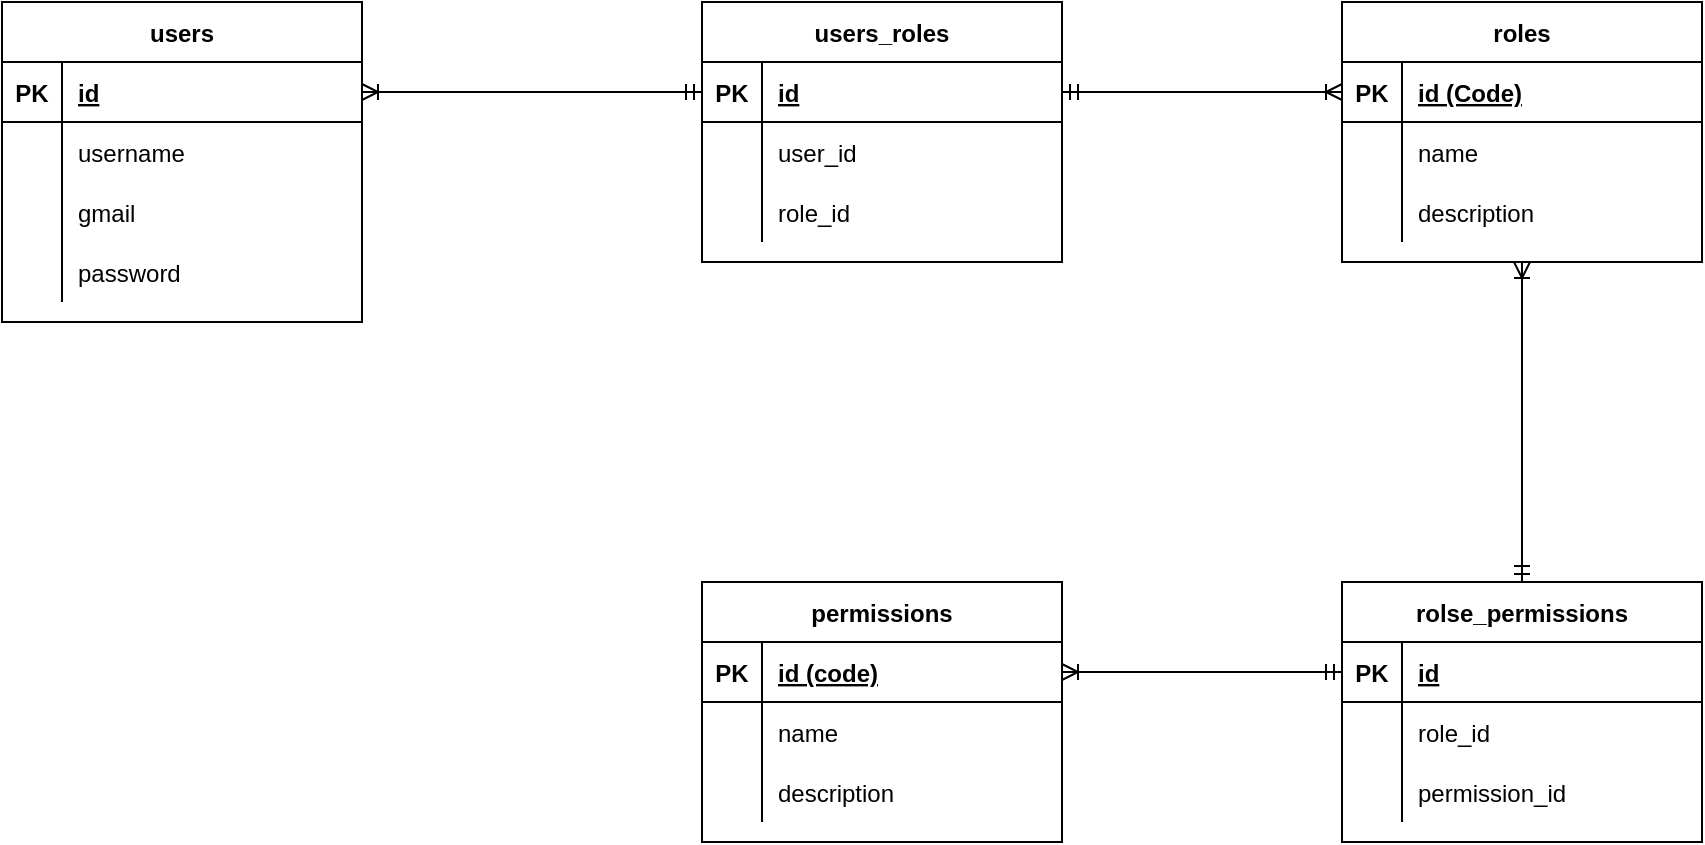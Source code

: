 <mxfile version="18.0.2" type="device"><diagram id="2CkAuOMoItVwy5FkPBtM" name="Page-1"><mxGraphModel dx="1038" dy="588" grid="1" gridSize="10" guides="1" tooltips="1" connect="1" arrows="1" fold="1" page="1" pageScale="1" pageWidth="827" pageHeight="1169" math="0" shadow="0"><root><mxCell id="0"/><mxCell id="1" parent="0"/><mxCell id="pPuAYvcULjGxB9Gg6o22-1" value="users" style="shape=table;startSize=30;container=1;collapsible=1;childLayout=tableLayout;fixedRows=1;rowLines=0;fontStyle=1;align=center;resizeLast=1;" vertex="1" parent="1"><mxGeometry x="90" y="110" width="180" height="160" as="geometry"/></mxCell><mxCell id="pPuAYvcULjGxB9Gg6o22-2" value="" style="shape=tableRow;horizontal=0;startSize=0;swimlaneHead=0;swimlaneBody=0;fillColor=none;collapsible=0;dropTarget=0;points=[[0,0.5],[1,0.5]];portConstraint=eastwest;top=0;left=0;right=0;bottom=1;" vertex="1" parent="pPuAYvcULjGxB9Gg6o22-1"><mxGeometry y="30" width="180" height="30" as="geometry"/></mxCell><mxCell id="pPuAYvcULjGxB9Gg6o22-3" value="PK" style="shape=partialRectangle;connectable=0;fillColor=none;top=0;left=0;bottom=0;right=0;fontStyle=1;overflow=hidden;" vertex="1" parent="pPuAYvcULjGxB9Gg6o22-2"><mxGeometry width="30" height="30" as="geometry"><mxRectangle width="30" height="30" as="alternateBounds"/></mxGeometry></mxCell><mxCell id="pPuAYvcULjGxB9Gg6o22-4" value="id" style="shape=partialRectangle;connectable=0;fillColor=none;top=0;left=0;bottom=0;right=0;align=left;spacingLeft=6;fontStyle=5;overflow=hidden;" vertex="1" parent="pPuAYvcULjGxB9Gg6o22-2"><mxGeometry x="30" width="150" height="30" as="geometry"><mxRectangle width="150" height="30" as="alternateBounds"/></mxGeometry></mxCell><mxCell id="pPuAYvcULjGxB9Gg6o22-5" value="" style="shape=tableRow;horizontal=0;startSize=0;swimlaneHead=0;swimlaneBody=0;fillColor=none;collapsible=0;dropTarget=0;points=[[0,0.5],[1,0.5]];portConstraint=eastwest;top=0;left=0;right=0;bottom=0;" vertex="1" parent="pPuAYvcULjGxB9Gg6o22-1"><mxGeometry y="60" width="180" height="30" as="geometry"/></mxCell><mxCell id="pPuAYvcULjGxB9Gg6o22-6" value="" style="shape=partialRectangle;connectable=0;fillColor=none;top=0;left=0;bottom=0;right=0;editable=1;overflow=hidden;" vertex="1" parent="pPuAYvcULjGxB9Gg6o22-5"><mxGeometry width="30" height="30" as="geometry"><mxRectangle width="30" height="30" as="alternateBounds"/></mxGeometry></mxCell><mxCell id="pPuAYvcULjGxB9Gg6o22-7" value="username" style="shape=partialRectangle;connectable=0;fillColor=none;top=0;left=0;bottom=0;right=0;align=left;spacingLeft=6;overflow=hidden;" vertex="1" parent="pPuAYvcULjGxB9Gg6o22-5"><mxGeometry x="30" width="150" height="30" as="geometry"><mxRectangle width="150" height="30" as="alternateBounds"/></mxGeometry></mxCell><mxCell id="pPuAYvcULjGxB9Gg6o22-8" value="" style="shape=tableRow;horizontal=0;startSize=0;swimlaneHead=0;swimlaneBody=0;fillColor=none;collapsible=0;dropTarget=0;points=[[0,0.5],[1,0.5]];portConstraint=eastwest;top=0;left=0;right=0;bottom=0;" vertex="1" parent="pPuAYvcULjGxB9Gg6o22-1"><mxGeometry y="90" width="180" height="30" as="geometry"/></mxCell><mxCell id="pPuAYvcULjGxB9Gg6o22-9" value="" style="shape=partialRectangle;connectable=0;fillColor=none;top=0;left=0;bottom=0;right=0;editable=1;overflow=hidden;" vertex="1" parent="pPuAYvcULjGxB9Gg6o22-8"><mxGeometry width="30" height="30" as="geometry"><mxRectangle width="30" height="30" as="alternateBounds"/></mxGeometry></mxCell><mxCell id="pPuAYvcULjGxB9Gg6o22-10" value="gmail" style="shape=partialRectangle;connectable=0;fillColor=none;top=0;left=0;bottom=0;right=0;align=left;spacingLeft=6;overflow=hidden;" vertex="1" parent="pPuAYvcULjGxB9Gg6o22-8"><mxGeometry x="30" width="150" height="30" as="geometry"><mxRectangle width="150" height="30" as="alternateBounds"/></mxGeometry></mxCell><mxCell id="pPuAYvcULjGxB9Gg6o22-11" value="" style="shape=tableRow;horizontal=0;startSize=0;swimlaneHead=0;swimlaneBody=0;fillColor=none;collapsible=0;dropTarget=0;points=[[0,0.5],[1,0.5]];portConstraint=eastwest;top=0;left=0;right=0;bottom=0;" vertex="1" parent="pPuAYvcULjGxB9Gg6o22-1"><mxGeometry y="120" width="180" height="30" as="geometry"/></mxCell><mxCell id="pPuAYvcULjGxB9Gg6o22-12" value="" style="shape=partialRectangle;connectable=0;fillColor=none;top=0;left=0;bottom=0;right=0;editable=1;overflow=hidden;" vertex="1" parent="pPuAYvcULjGxB9Gg6o22-11"><mxGeometry width="30" height="30" as="geometry"><mxRectangle width="30" height="30" as="alternateBounds"/></mxGeometry></mxCell><mxCell id="pPuAYvcULjGxB9Gg6o22-13" value="password" style="shape=partialRectangle;connectable=0;fillColor=none;top=0;left=0;bottom=0;right=0;align=left;spacingLeft=6;overflow=hidden;" vertex="1" parent="pPuAYvcULjGxB9Gg6o22-11"><mxGeometry x="30" width="150" height="30" as="geometry"><mxRectangle width="150" height="30" as="alternateBounds"/></mxGeometry></mxCell><mxCell id="pPuAYvcULjGxB9Gg6o22-14" value="users_roles" style="shape=table;startSize=30;container=1;collapsible=1;childLayout=tableLayout;fixedRows=1;rowLines=0;fontStyle=1;align=center;resizeLast=1;" vertex="1" parent="1"><mxGeometry x="440" y="110" width="180" height="130" as="geometry"/></mxCell><mxCell id="pPuAYvcULjGxB9Gg6o22-15" value="" style="shape=tableRow;horizontal=0;startSize=0;swimlaneHead=0;swimlaneBody=0;fillColor=none;collapsible=0;dropTarget=0;points=[[0,0.5],[1,0.5]];portConstraint=eastwest;top=0;left=0;right=0;bottom=1;" vertex="1" parent="pPuAYvcULjGxB9Gg6o22-14"><mxGeometry y="30" width="180" height="30" as="geometry"/></mxCell><mxCell id="pPuAYvcULjGxB9Gg6o22-16" value="PK" style="shape=partialRectangle;connectable=0;fillColor=none;top=0;left=0;bottom=0;right=0;fontStyle=1;overflow=hidden;" vertex="1" parent="pPuAYvcULjGxB9Gg6o22-15"><mxGeometry width="30" height="30" as="geometry"><mxRectangle width="30" height="30" as="alternateBounds"/></mxGeometry></mxCell><mxCell id="pPuAYvcULjGxB9Gg6o22-17" value="id" style="shape=partialRectangle;connectable=0;fillColor=none;top=0;left=0;bottom=0;right=0;align=left;spacingLeft=6;fontStyle=5;overflow=hidden;" vertex="1" parent="pPuAYvcULjGxB9Gg6o22-15"><mxGeometry x="30" width="150" height="30" as="geometry"><mxRectangle width="150" height="30" as="alternateBounds"/></mxGeometry></mxCell><mxCell id="pPuAYvcULjGxB9Gg6o22-18" value="" style="shape=tableRow;horizontal=0;startSize=0;swimlaneHead=0;swimlaneBody=0;fillColor=none;collapsible=0;dropTarget=0;points=[[0,0.5],[1,0.5]];portConstraint=eastwest;top=0;left=0;right=0;bottom=0;" vertex="1" parent="pPuAYvcULjGxB9Gg6o22-14"><mxGeometry y="60" width="180" height="30" as="geometry"/></mxCell><mxCell id="pPuAYvcULjGxB9Gg6o22-19" value="" style="shape=partialRectangle;connectable=0;fillColor=none;top=0;left=0;bottom=0;right=0;editable=1;overflow=hidden;" vertex="1" parent="pPuAYvcULjGxB9Gg6o22-18"><mxGeometry width="30" height="30" as="geometry"><mxRectangle width="30" height="30" as="alternateBounds"/></mxGeometry></mxCell><mxCell id="pPuAYvcULjGxB9Gg6o22-20" value="user_id" style="shape=partialRectangle;connectable=0;fillColor=none;top=0;left=0;bottom=0;right=0;align=left;spacingLeft=6;overflow=hidden;" vertex="1" parent="pPuAYvcULjGxB9Gg6o22-18"><mxGeometry x="30" width="150" height="30" as="geometry"><mxRectangle width="150" height="30" as="alternateBounds"/></mxGeometry></mxCell><mxCell id="pPuAYvcULjGxB9Gg6o22-21" value="" style="shape=tableRow;horizontal=0;startSize=0;swimlaneHead=0;swimlaneBody=0;fillColor=none;collapsible=0;dropTarget=0;points=[[0,0.5],[1,0.5]];portConstraint=eastwest;top=0;left=0;right=0;bottom=0;" vertex="1" parent="pPuAYvcULjGxB9Gg6o22-14"><mxGeometry y="90" width="180" height="30" as="geometry"/></mxCell><mxCell id="pPuAYvcULjGxB9Gg6o22-22" value="" style="shape=partialRectangle;connectable=0;fillColor=none;top=0;left=0;bottom=0;right=0;editable=1;overflow=hidden;" vertex="1" parent="pPuAYvcULjGxB9Gg6o22-21"><mxGeometry width="30" height="30" as="geometry"><mxRectangle width="30" height="30" as="alternateBounds"/></mxGeometry></mxCell><mxCell id="pPuAYvcULjGxB9Gg6o22-23" value="role_id" style="shape=partialRectangle;connectable=0;fillColor=none;top=0;left=0;bottom=0;right=0;align=left;spacingLeft=6;overflow=hidden;" vertex="1" parent="pPuAYvcULjGxB9Gg6o22-21"><mxGeometry x="30" width="150" height="30" as="geometry"><mxRectangle width="150" height="30" as="alternateBounds"/></mxGeometry></mxCell><mxCell id="pPuAYvcULjGxB9Gg6o22-40" value="roles" style="shape=table;startSize=30;container=1;collapsible=1;childLayout=tableLayout;fixedRows=1;rowLines=0;fontStyle=1;align=center;resizeLast=1;" vertex="1" parent="1"><mxGeometry x="760" y="110" width="180" height="130" as="geometry"/></mxCell><mxCell id="pPuAYvcULjGxB9Gg6o22-41" value="" style="shape=tableRow;horizontal=0;startSize=0;swimlaneHead=0;swimlaneBody=0;fillColor=none;collapsible=0;dropTarget=0;points=[[0,0.5],[1,0.5]];portConstraint=eastwest;top=0;left=0;right=0;bottom=1;" vertex="1" parent="pPuAYvcULjGxB9Gg6o22-40"><mxGeometry y="30" width="180" height="30" as="geometry"/></mxCell><mxCell id="pPuAYvcULjGxB9Gg6o22-42" value="PK" style="shape=partialRectangle;connectable=0;fillColor=none;top=0;left=0;bottom=0;right=0;fontStyle=1;overflow=hidden;" vertex="1" parent="pPuAYvcULjGxB9Gg6o22-41"><mxGeometry width="30" height="30" as="geometry"><mxRectangle width="30" height="30" as="alternateBounds"/></mxGeometry></mxCell><mxCell id="pPuAYvcULjGxB9Gg6o22-43" value="id (Code)" style="shape=partialRectangle;connectable=0;fillColor=none;top=0;left=0;bottom=0;right=0;align=left;spacingLeft=6;fontStyle=5;overflow=hidden;" vertex="1" parent="pPuAYvcULjGxB9Gg6o22-41"><mxGeometry x="30" width="150" height="30" as="geometry"><mxRectangle width="150" height="30" as="alternateBounds"/></mxGeometry></mxCell><mxCell id="pPuAYvcULjGxB9Gg6o22-44" value="" style="shape=tableRow;horizontal=0;startSize=0;swimlaneHead=0;swimlaneBody=0;fillColor=none;collapsible=0;dropTarget=0;points=[[0,0.5],[1,0.5]];portConstraint=eastwest;top=0;left=0;right=0;bottom=0;" vertex="1" parent="pPuAYvcULjGxB9Gg6o22-40"><mxGeometry y="60" width="180" height="30" as="geometry"/></mxCell><mxCell id="pPuAYvcULjGxB9Gg6o22-45" value="" style="shape=partialRectangle;connectable=0;fillColor=none;top=0;left=0;bottom=0;right=0;editable=1;overflow=hidden;" vertex="1" parent="pPuAYvcULjGxB9Gg6o22-44"><mxGeometry width="30" height="30" as="geometry"><mxRectangle width="30" height="30" as="alternateBounds"/></mxGeometry></mxCell><mxCell id="pPuAYvcULjGxB9Gg6o22-46" value="name" style="shape=partialRectangle;connectable=0;fillColor=none;top=0;left=0;bottom=0;right=0;align=left;spacingLeft=6;overflow=hidden;" vertex="1" parent="pPuAYvcULjGxB9Gg6o22-44"><mxGeometry x="30" width="150" height="30" as="geometry"><mxRectangle width="150" height="30" as="alternateBounds"/></mxGeometry></mxCell><mxCell id="pPuAYvcULjGxB9Gg6o22-47" value="" style="shape=tableRow;horizontal=0;startSize=0;swimlaneHead=0;swimlaneBody=0;fillColor=none;collapsible=0;dropTarget=0;points=[[0,0.5],[1,0.5]];portConstraint=eastwest;top=0;left=0;right=0;bottom=0;" vertex="1" parent="pPuAYvcULjGxB9Gg6o22-40"><mxGeometry y="90" width="180" height="30" as="geometry"/></mxCell><mxCell id="pPuAYvcULjGxB9Gg6o22-48" value="" style="shape=partialRectangle;connectable=0;fillColor=none;top=0;left=0;bottom=0;right=0;editable=1;overflow=hidden;" vertex="1" parent="pPuAYvcULjGxB9Gg6o22-47"><mxGeometry width="30" height="30" as="geometry"><mxRectangle width="30" height="30" as="alternateBounds"/></mxGeometry></mxCell><mxCell id="pPuAYvcULjGxB9Gg6o22-49" value="description" style="shape=partialRectangle;connectable=0;fillColor=none;top=0;left=0;bottom=0;right=0;align=left;spacingLeft=6;overflow=hidden;" vertex="1" parent="pPuAYvcULjGxB9Gg6o22-47"><mxGeometry x="30" width="150" height="30" as="geometry"><mxRectangle width="150" height="30" as="alternateBounds"/></mxGeometry></mxCell><mxCell id="pPuAYvcULjGxB9Gg6o22-53" value="rolse_permissions" style="shape=table;startSize=30;container=1;collapsible=1;childLayout=tableLayout;fixedRows=1;rowLines=0;fontStyle=1;align=center;resizeLast=1;" vertex="1" parent="1"><mxGeometry x="760" y="400" width="180" height="130" as="geometry"/></mxCell><mxCell id="pPuAYvcULjGxB9Gg6o22-54" value="" style="shape=tableRow;horizontal=0;startSize=0;swimlaneHead=0;swimlaneBody=0;fillColor=none;collapsible=0;dropTarget=0;points=[[0,0.5],[1,0.5]];portConstraint=eastwest;top=0;left=0;right=0;bottom=1;" vertex="1" parent="pPuAYvcULjGxB9Gg6o22-53"><mxGeometry y="30" width="180" height="30" as="geometry"/></mxCell><mxCell id="pPuAYvcULjGxB9Gg6o22-55" value="PK" style="shape=partialRectangle;connectable=0;fillColor=none;top=0;left=0;bottom=0;right=0;fontStyle=1;overflow=hidden;" vertex="1" parent="pPuAYvcULjGxB9Gg6o22-54"><mxGeometry width="30" height="30" as="geometry"><mxRectangle width="30" height="30" as="alternateBounds"/></mxGeometry></mxCell><mxCell id="pPuAYvcULjGxB9Gg6o22-56" value="id" style="shape=partialRectangle;connectable=0;fillColor=none;top=0;left=0;bottom=0;right=0;align=left;spacingLeft=6;fontStyle=5;overflow=hidden;" vertex="1" parent="pPuAYvcULjGxB9Gg6o22-54"><mxGeometry x="30" width="150" height="30" as="geometry"><mxRectangle width="150" height="30" as="alternateBounds"/></mxGeometry></mxCell><mxCell id="pPuAYvcULjGxB9Gg6o22-57" value="" style="shape=tableRow;horizontal=0;startSize=0;swimlaneHead=0;swimlaneBody=0;fillColor=none;collapsible=0;dropTarget=0;points=[[0,0.5],[1,0.5]];portConstraint=eastwest;top=0;left=0;right=0;bottom=0;" vertex="1" parent="pPuAYvcULjGxB9Gg6o22-53"><mxGeometry y="60" width="180" height="30" as="geometry"/></mxCell><mxCell id="pPuAYvcULjGxB9Gg6o22-58" value="" style="shape=partialRectangle;connectable=0;fillColor=none;top=0;left=0;bottom=0;right=0;editable=1;overflow=hidden;" vertex="1" parent="pPuAYvcULjGxB9Gg6o22-57"><mxGeometry width="30" height="30" as="geometry"><mxRectangle width="30" height="30" as="alternateBounds"/></mxGeometry></mxCell><mxCell id="pPuAYvcULjGxB9Gg6o22-59" value="role_id" style="shape=partialRectangle;connectable=0;fillColor=none;top=0;left=0;bottom=0;right=0;align=left;spacingLeft=6;overflow=hidden;" vertex="1" parent="pPuAYvcULjGxB9Gg6o22-57"><mxGeometry x="30" width="150" height="30" as="geometry"><mxRectangle width="150" height="30" as="alternateBounds"/></mxGeometry></mxCell><mxCell id="pPuAYvcULjGxB9Gg6o22-60" value="" style="shape=tableRow;horizontal=0;startSize=0;swimlaneHead=0;swimlaneBody=0;fillColor=none;collapsible=0;dropTarget=0;points=[[0,0.5],[1,0.5]];portConstraint=eastwest;top=0;left=0;right=0;bottom=0;" vertex="1" parent="pPuAYvcULjGxB9Gg6o22-53"><mxGeometry y="90" width="180" height="30" as="geometry"/></mxCell><mxCell id="pPuAYvcULjGxB9Gg6o22-61" value="" style="shape=partialRectangle;connectable=0;fillColor=none;top=0;left=0;bottom=0;right=0;editable=1;overflow=hidden;" vertex="1" parent="pPuAYvcULjGxB9Gg6o22-60"><mxGeometry width="30" height="30" as="geometry"><mxRectangle width="30" height="30" as="alternateBounds"/></mxGeometry></mxCell><mxCell id="pPuAYvcULjGxB9Gg6o22-62" value="permission_id" style="shape=partialRectangle;connectable=0;fillColor=none;top=0;left=0;bottom=0;right=0;align=left;spacingLeft=6;overflow=hidden;" vertex="1" parent="pPuAYvcULjGxB9Gg6o22-60"><mxGeometry x="30" width="150" height="30" as="geometry"><mxRectangle width="150" height="30" as="alternateBounds"/></mxGeometry></mxCell><mxCell id="pPuAYvcULjGxB9Gg6o22-66" value="permissions" style="shape=table;startSize=30;container=1;collapsible=1;childLayout=tableLayout;fixedRows=1;rowLines=0;fontStyle=1;align=center;resizeLast=1;" vertex="1" parent="1"><mxGeometry x="440" y="400" width="180" height="130" as="geometry"/></mxCell><mxCell id="pPuAYvcULjGxB9Gg6o22-67" value="" style="shape=tableRow;horizontal=0;startSize=0;swimlaneHead=0;swimlaneBody=0;fillColor=none;collapsible=0;dropTarget=0;points=[[0,0.5],[1,0.5]];portConstraint=eastwest;top=0;left=0;right=0;bottom=1;" vertex="1" parent="pPuAYvcULjGxB9Gg6o22-66"><mxGeometry y="30" width="180" height="30" as="geometry"/></mxCell><mxCell id="pPuAYvcULjGxB9Gg6o22-68" value="PK" style="shape=partialRectangle;connectable=0;fillColor=none;top=0;left=0;bottom=0;right=0;fontStyle=1;overflow=hidden;" vertex="1" parent="pPuAYvcULjGxB9Gg6o22-67"><mxGeometry width="30" height="30" as="geometry"><mxRectangle width="30" height="30" as="alternateBounds"/></mxGeometry></mxCell><mxCell id="pPuAYvcULjGxB9Gg6o22-69" value="id (code)" style="shape=partialRectangle;connectable=0;fillColor=none;top=0;left=0;bottom=0;right=0;align=left;spacingLeft=6;fontStyle=5;overflow=hidden;" vertex="1" parent="pPuAYvcULjGxB9Gg6o22-67"><mxGeometry x="30" width="150" height="30" as="geometry"><mxRectangle width="150" height="30" as="alternateBounds"/></mxGeometry></mxCell><mxCell id="pPuAYvcULjGxB9Gg6o22-70" value="" style="shape=tableRow;horizontal=0;startSize=0;swimlaneHead=0;swimlaneBody=0;fillColor=none;collapsible=0;dropTarget=0;points=[[0,0.5],[1,0.5]];portConstraint=eastwest;top=0;left=0;right=0;bottom=0;" vertex="1" parent="pPuAYvcULjGxB9Gg6o22-66"><mxGeometry y="60" width="180" height="30" as="geometry"/></mxCell><mxCell id="pPuAYvcULjGxB9Gg6o22-71" value="" style="shape=partialRectangle;connectable=0;fillColor=none;top=0;left=0;bottom=0;right=0;editable=1;overflow=hidden;" vertex="1" parent="pPuAYvcULjGxB9Gg6o22-70"><mxGeometry width="30" height="30" as="geometry"><mxRectangle width="30" height="30" as="alternateBounds"/></mxGeometry></mxCell><mxCell id="pPuAYvcULjGxB9Gg6o22-72" value="name" style="shape=partialRectangle;connectable=0;fillColor=none;top=0;left=0;bottom=0;right=0;align=left;spacingLeft=6;overflow=hidden;" vertex="1" parent="pPuAYvcULjGxB9Gg6o22-70"><mxGeometry x="30" width="150" height="30" as="geometry"><mxRectangle width="150" height="30" as="alternateBounds"/></mxGeometry></mxCell><mxCell id="pPuAYvcULjGxB9Gg6o22-73" value="" style="shape=tableRow;horizontal=0;startSize=0;swimlaneHead=0;swimlaneBody=0;fillColor=none;collapsible=0;dropTarget=0;points=[[0,0.5],[1,0.5]];portConstraint=eastwest;top=0;left=0;right=0;bottom=0;" vertex="1" parent="pPuAYvcULjGxB9Gg6o22-66"><mxGeometry y="90" width="180" height="30" as="geometry"/></mxCell><mxCell id="pPuAYvcULjGxB9Gg6o22-74" value="" style="shape=partialRectangle;connectable=0;fillColor=none;top=0;left=0;bottom=0;right=0;editable=1;overflow=hidden;" vertex="1" parent="pPuAYvcULjGxB9Gg6o22-73"><mxGeometry width="30" height="30" as="geometry"><mxRectangle width="30" height="30" as="alternateBounds"/></mxGeometry></mxCell><mxCell id="pPuAYvcULjGxB9Gg6o22-75" value="description" style="shape=partialRectangle;connectable=0;fillColor=none;top=0;left=0;bottom=0;right=0;align=left;spacingLeft=6;overflow=hidden;" vertex="1" parent="pPuAYvcULjGxB9Gg6o22-73"><mxGeometry x="30" width="150" height="30" as="geometry"><mxRectangle width="150" height="30" as="alternateBounds"/></mxGeometry></mxCell><mxCell id="pPuAYvcULjGxB9Gg6o22-79" value="" style="edgeStyle=entityRelationEdgeStyle;fontSize=12;html=1;endArrow=ERoneToMany;startArrow=ERmandOne;rounded=0;entryX=1;entryY=0.5;entryDx=0;entryDy=0;exitX=0;exitY=0.5;exitDx=0;exitDy=0;" edge="1" parent="1" source="pPuAYvcULjGxB9Gg6o22-15" target="pPuAYvcULjGxB9Gg6o22-2"><mxGeometry width="100" height="100" relative="1" as="geometry"><mxPoint x="540" y="350" as="sourcePoint"/><mxPoint x="640" y="250" as="targetPoint"/></mxGeometry></mxCell><mxCell id="pPuAYvcULjGxB9Gg6o22-80" value="" style="edgeStyle=entityRelationEdgeStyle;fontSize=12;html=1;endArrow=ERoneToMany;startArrow=ERmandOne;rounded=0;exitX=1;exitY=0.5;exitDx=0;exitDy=0;entryX=0;entryY=0.5;entryDx=0;entryDy=0;" edge="1" parent="1" source="pPuAYvcULjGxB9Gg6o22-15" target="pPuAYvcULjGxB9Gg6o22-41"><mxGeometry width="100" height="100" relative="1" as="geometry"><mxPoint x="540" y="350" as="sourcePoint"/><mxPoint x="640" y="250" as="targetPoint"/></mxGeometry></mxCell><mxCell id="pPuAYvcULjGxB9Gg6o22-81" value="" style="edgeStyle=orthogonalEdgeStyle;fontSize=12;html=1;endArrow=ERoneToMany;startArrow=ERmandOne;rounded=0;entryX=0.5;entryY=1;entryDx=0;entryDy=0;exitX=0.5;exitY=0;exitDx=0;exitDy=0;" edge="1" parent="1" source="pPuAYvcULjGxB9Gg6o22-53" target="pPuAYvcULjGxB9Gg6o22-40"><mxGeometry width="100" height="100" relative="1" as="geometry"><mxPoint x="540" y="350" as="sourcePoint"/><mxPoint x="640" y="250" as="targetPoint"/></mxGeometry></mxCell><mxCell id="pPuAYvcULjGxB9Gg6o22-83" value="" style="edgeStyle=entityRelationEdgeStyle;fontSize=12;html=1;endArrow=ERoneToMany;startArrow=ERmandOne;rounded=0;exitX=0;exitY=0.5;exitDx=0;exitDy=0;entryX=1;entryY=0.5;entryDx=0;entryDy=0;" edge="1" parent="1" source="pPuAYvcULjGxB9Gg6o22-54" target="pPuAYvcULjGxB9Gg6o22-67"><mxGeometry width="100" height="100" relative="1" as="geometry"><mxPoint x="540" y="350" as="sourcePoint"/><mxPoint x="640" y="250" as="targetPoint"/></mxGeometry></mxCell></root></mxGraphModel></diagram></mxfile>